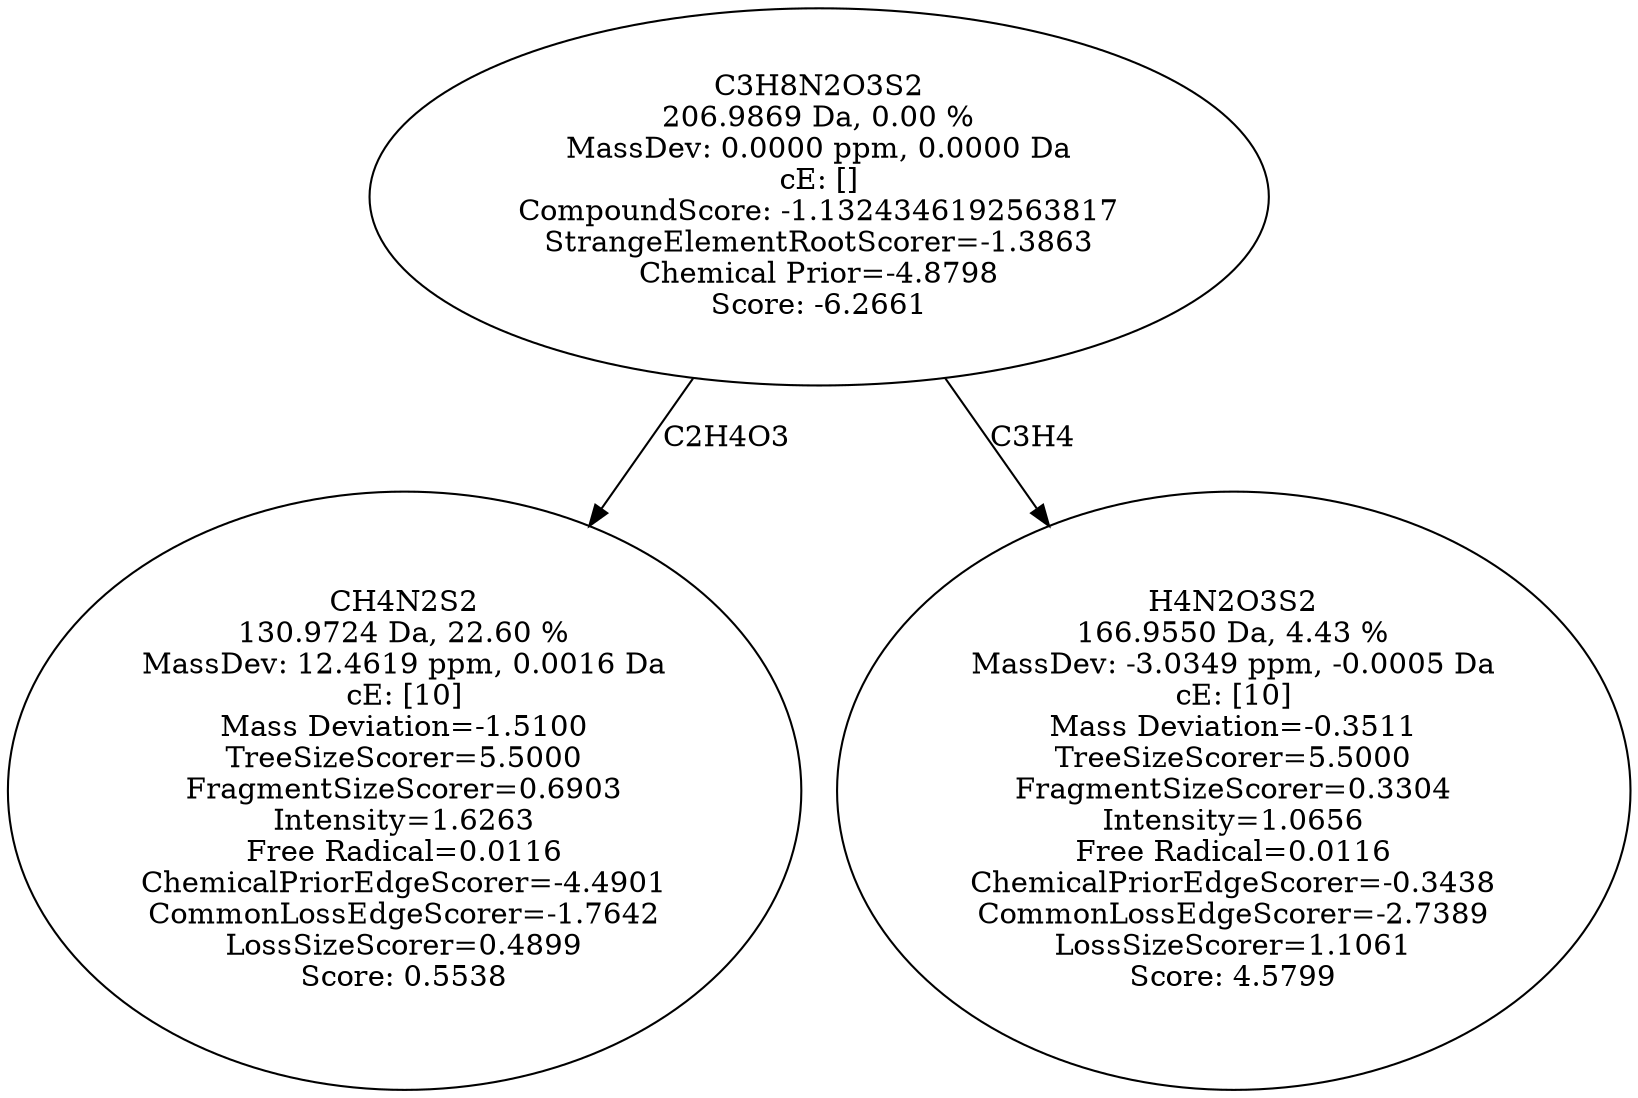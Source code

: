 strict digraph {
v1 [label="CH4N2S2\n130.9724 Da, 22.60 %\nMassDev: 12.4619 ppm, 0.0016 Da\ncE: [10]\nMass Deviation=-1.5100\nTreeSizeScorer=5.5000\nFragmentSizeScorer=0.6903\nIntensity=1.6263\nFree Radical=0.0116\nChemicalPriorEdgeScorer=-4.4901\nCommonLossEdgeScorer=-1.7642\nLossSizeScorer=0.4899\nScore: 0.5538"];
v2 [label="H4N2O3S2\n166.9550 Da, 4.43 %\nMassDev: -3.0349 ppm, -0.0005 Da\ncE: [10]\nMass Deviation=-0.3511\nTreeSizeScorer=5.5000\nFragmentSizeScorer=0.3304\nIntensity=1.0656\nFree Radical=0.0116\nChemicalPriorEdgeScorer=-0.3438\nCommonLossEdgeScorer=-2.7389\nLossSizeScorer=1.1061\nScore: 4.5799"];
v3 [label="C3H8N2O3S2\n206.9869 Da, 0.00 %\nMassDev: 0.0000 ppm, 0.0000 Da\ncE: []\nCompoundScore: -1.1324346192563817\nStrangeElementRootScorer=-1.3863\nChemical Prior=-4.8798\nScore: -6.2661"];
v3 -> v1 [label="C2H4O3"];
v3 -> v2 [label="C3H4"];
}